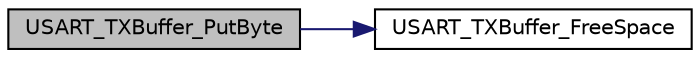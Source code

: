 digraph "USART_TXBuffer_PutByte"
{
  edge [fontname="Helvetica",fontsize="10",labelfontname="Helvetica",labelfontsize="10"];
  node [fontname="Helvetica",fontsize="10",shape=record];
  rankdir="LR";
  Node51 [label="USART_TXBuffer_PutByte",height=0.2,width=0.4,color="black", fillcolor="grey75", style="filled", fontcolor="black"];
  Node51 -> Node52 [color="midnightblue",fontsize="10",style="solid",fontname="Helvetica"];
  Node52 [label="USART_TXBuffer_FreeSpace",height=0.2,width=0.4,color="black", fillcolor="white", style="filled",URL="$usart__driver_8c.html#aecbd49900666abf476cf5cce10fb372a",tooltip="Test if there is data in the transmitter software buffer. "];
}
